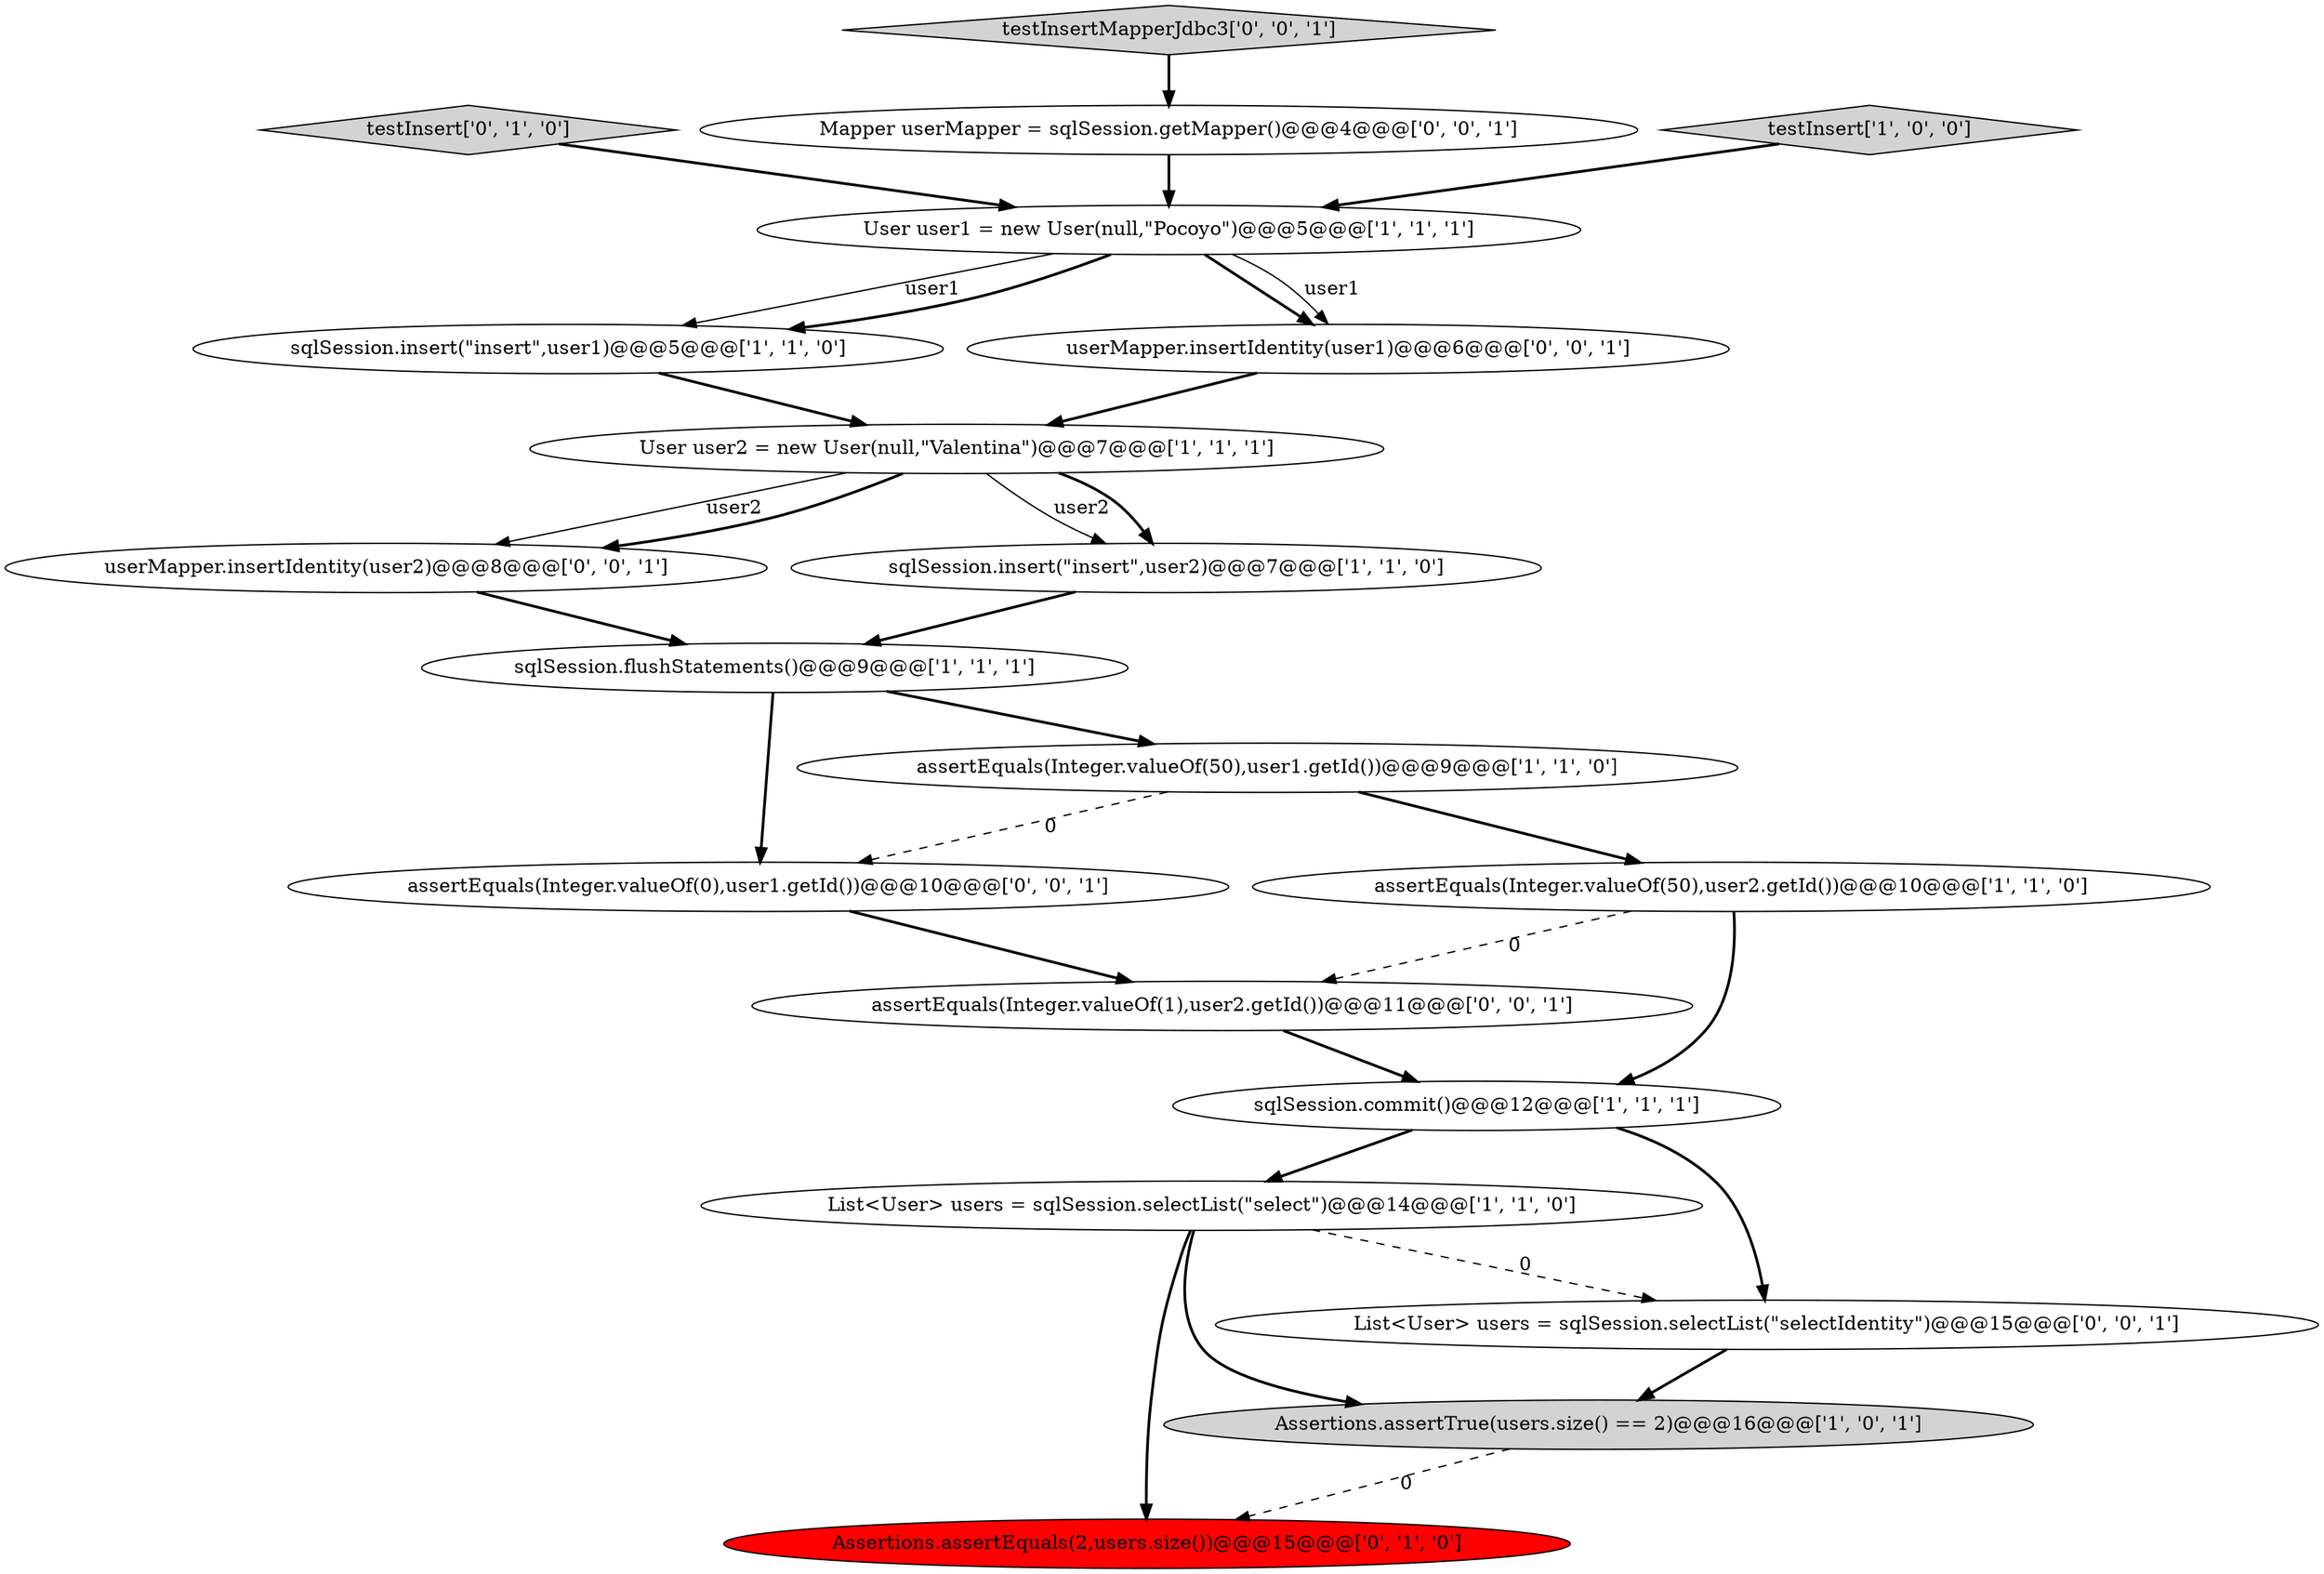 digraph {
11 [style = filled, label = "Assertions.assertEquals(2,users.size())@@@15@@@['0', '1', '0']", fillcolor = red, shape = ellipse image = "AAA1AAABBB2BBB"];
16 [style = filled, label = "userMapper.insertIdentity(user2)@@@8@@@['0', '0', '1']", fillcolor = white, shape = ellipse image = "AAA0AAABBB3BBB"];
17 [style = filled, label = "assertEquals(Integer.valueOf(1),user2.getId())@@@11@@@['0', '0', '1']", fillcolor = white, shape = ellipse image = "AAA0AAABBB3BBB"];
9 [style = filled, label = "sqlSession.insert(\"insert\",user1)@@@5@@@['1', '1', '0']", fillcolor = white, shape = ellipse image = "AAA0AAABBB1BBB"];
7 [style = filled, label = "Assertions.assertTrue(users.size() == 2)@@@16@@@['1', '0', '1']", fillcolor = lightgray, shape = ellipse image = "AAA0AAABBB1BBB"];
12 [style = filled, label = "testInsert['0', '1', '0']", fillcolor = lightgray, shape = diamond image = "AAA0AAABBB2BBB"];
19 [style = filled, label = "List<User> users = sqlSession.selectList(\"selectIdentity\")@@@15@@@['0', '0', '1']", fillcolor = white, shape = ellipse image = "AAA0AAABBB3BBB"];
4 [style = filled, label = "sqlSession.insert(\"insert\",user2)@@@7@@@['1', '1', '0']", fillcolor = white, shape = ellipse image = "AAA0AAABBB1BBB"];
14 [style = filled, label = "userMapper.insertIdentity(user1)@@@6@@@['0', '0', '1']", fillcolor = white, shape = ellipse image = "AAA0AAABBB3BBB"];
8 [style = filled, label = "sqlSession.commit()@@@12@@@['1', '1', '1']", fillcolor = white, shape = ellipse image = "AAA0AAABBB1BBB"];
6 [style = filled, label = "assertEquals(Integer.valueOf(50),user2.getId())@@@10@@@['1', '1', '0']", fillcolor = white, shape = ellipse image = "AAA0AAABBB1BBB"];
2 [style = filled, label = "List<User> users = sqlSession.selectList(\"select\")@@@14@@@['1', '1', '0']", fillcolor = white, shape = ellipse image = "AAA0AAABBB1BBB"];
0 [style = filled, label = "User user2 = new User(null,\"Valentina\")@@@7@@@['1', '1', '1']", fillcolor = white, shape = ellipse image = "AAA0AAABBB1BBB"];
15 [style = filled, label = "assertEquals(Integer.valueOf(0),user1.getId())@@@10@@@['0', '0', '1']", fillcolor = white, shape = ellipse image = "AAA0AAABBB3BBB"];
5 [style = filled, label = "sqlSession.flushStatements()@@@9@@@['1', '1', '1']", fillcolor = white, shape = ellipse image = "AAA0AAABBB1BBB"];
18 [style = filled, label = "testInsertMapperJdbc3['0', '0', '1']", fillcolor = lightgray, shape = diamond image = "AAA0AAABBB3BBB"];
13 [style = filled, label = "Mapper userMapper = sqlSession.getMapper()@@@4@@@['0', '0', '1']", fillcolor = white, shape = ellipse image = "AAA0AAABBB3BBB"];
3 [style = filled, label = "User user1 = new User(null,\"Pocoyo\")@@@5@@@['1', '1', '1']", fillcolor = white, shape = ellipse image = "AAA0AAABBB1BBB"];
1 [style = filled, label = "testInsert['1', '0', '0']", fillcolor = lightgray, shape = diamond image = "AAA0AAABBB1BBB"];
10 [style = filled, label = "assertEquals(Integer.valueOf(50),user1.getId())@@@9@@@['1', '1', '0']", fillcolor = white, shape = ellipse image = "AAA0AAABBB1BBB"];
10->15 [style = dashed, label="0"];
17->8 [style = bold, label=""];
0->4 [style = solid, label="user2"];
5->10 [style = bold, label=""];
0->16 [style = solid, label="user2"];
0->16 [style = bold, label=""];
2->19 [style = dashed, label="0"];
9->0 [style = bold, label=""];
8->19 [style = bold, label=""];
3->14 [style = bold, label=""];
1->3 [style = bold, label=""];
7->11 [style = dashed, label="0"];
5->15 [style = bold, label=""];
6->17 [style = dashed, label="0"];
3->9 [style = solid, label="user1"];
3->14 [style = solid, label="user1"];
10->6 [style = bold, label=""];
3->9 [style = bold, label=""];
15->17 [style = bold, label=""];
13->3 [style = bold, label=""];
8->2 [style = bold, label=""];
14->0 [style = bold, label=""];
0->4 [style = bold, label=""];
6->8 [style = bold, label=""];
18->13 [style = bold, label=""];
16->5 [style = bold, label=""];
12->3 [style = bold, label=""];
2->7 [style = bold, label=""];
4->5 [style = bold, label=""];
19->7 [style = bold, label=""];
2->11 [style = bold, label=""];
}
